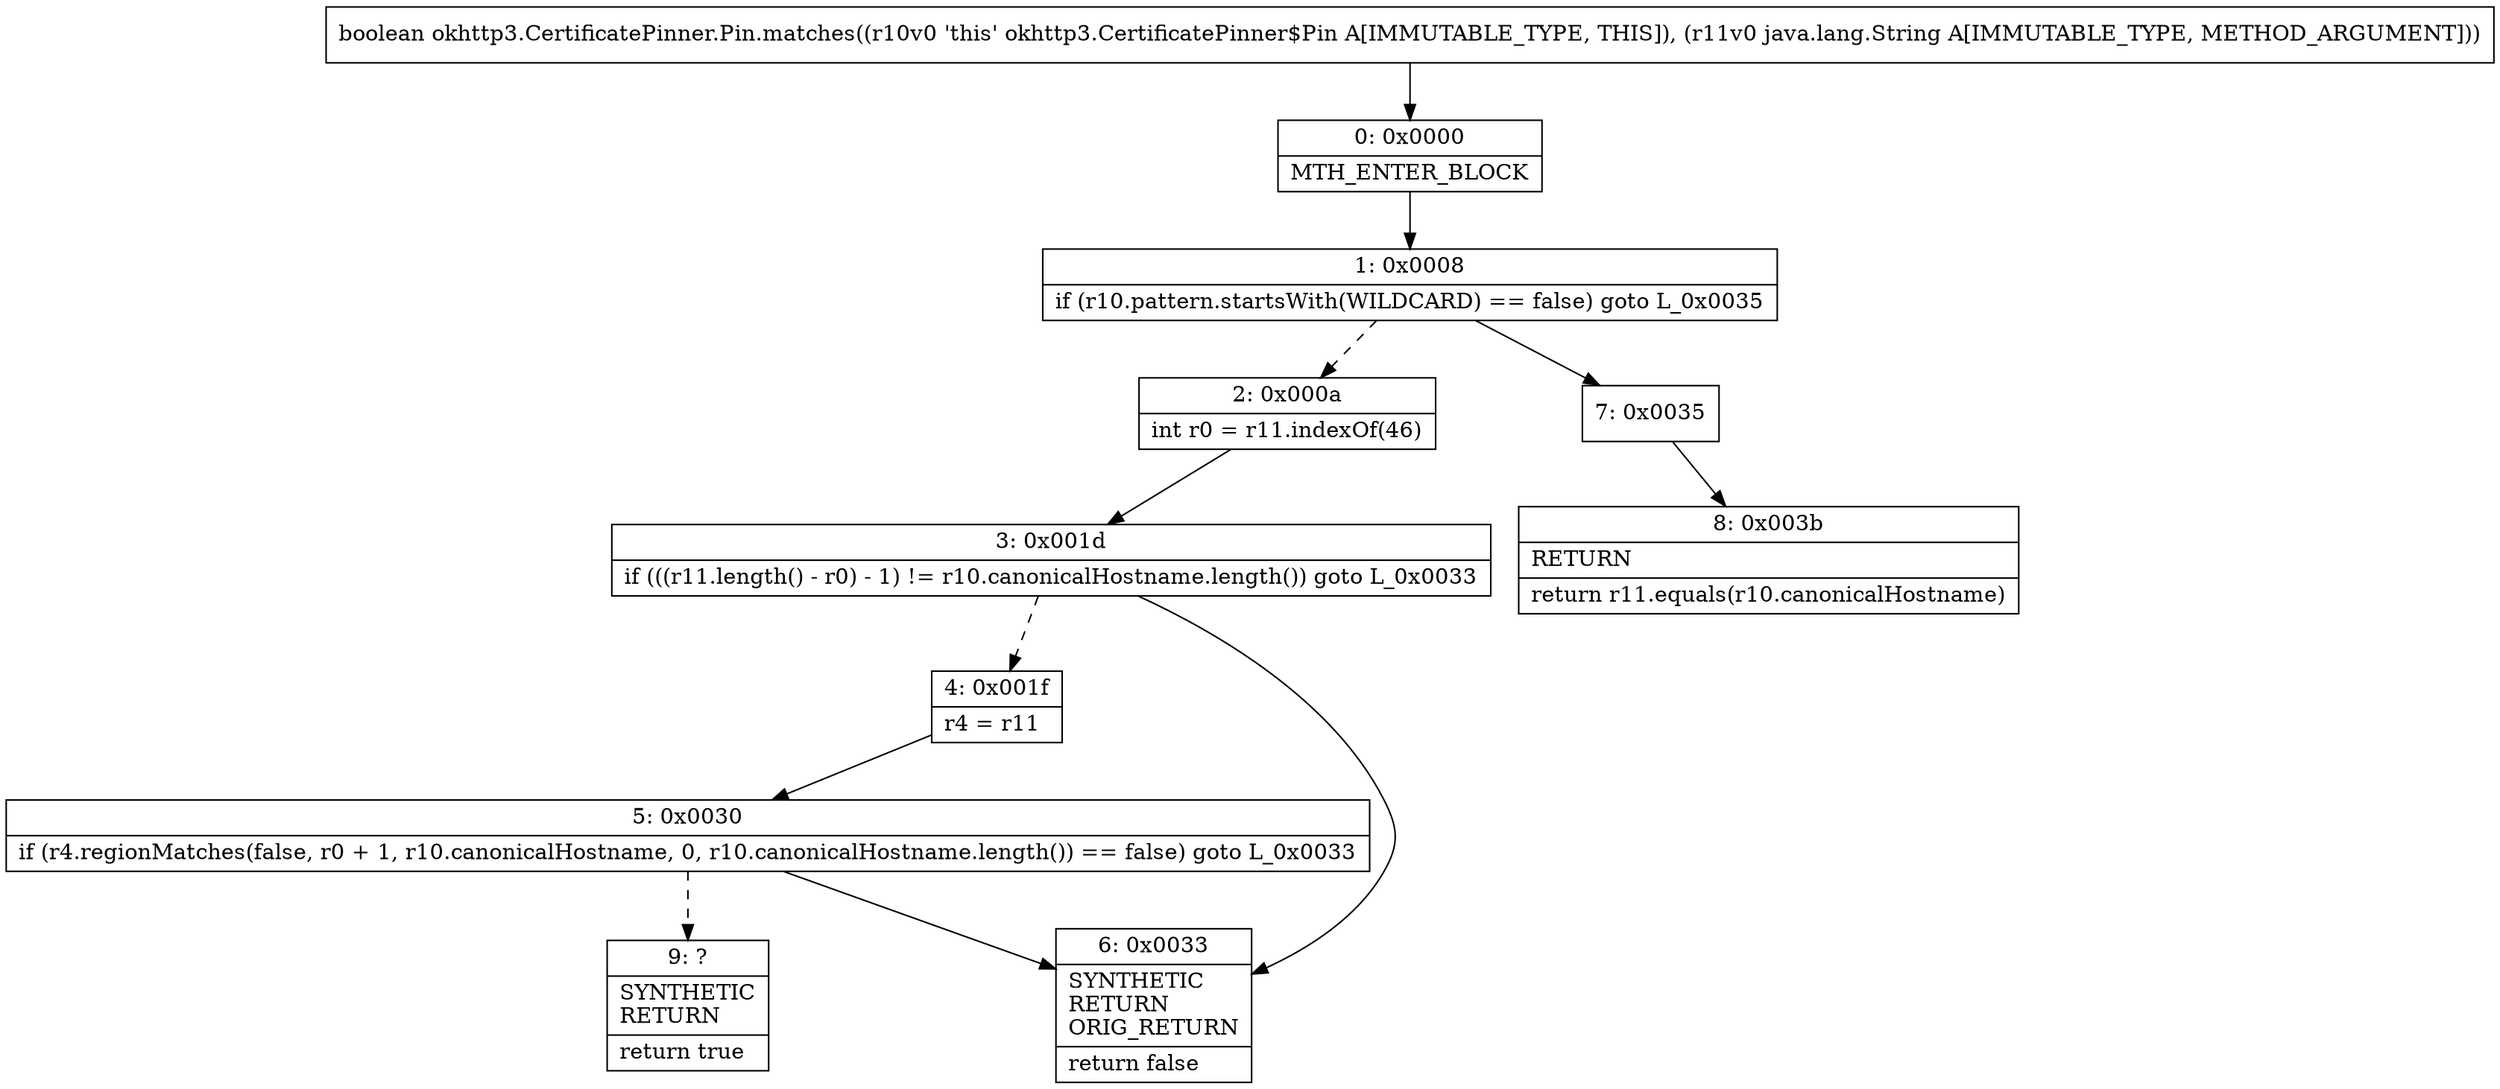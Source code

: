 digraph "CFG forokhttp3.CertificatePinner.Pin.matches(Ljava\/lang\/String;)Z" {
Node_0 [shape=record,label="{0\:\ 0x0000|MTH_ENTER_BLOCK\l}"];
Node_1 [shape=record,label="{1\:\ 0x0008|if (r10.pattern.startsWith(WILDCARD) == false) goto L_0x0035\l}"];
Node_2 [shape=record,label="{2\:\ 0x000a|int r0 = r11.indexOf(46)\l}"];
Node_3 [shape=record,label="{3\:\ 0x001d|if (((r11.length() \- r0) \- 1) != r10.canonicalHostname.length()) goto L_0x0033\l}"];
Node_4 [shape=record,label="{4\:\ 0x001f|r4 = r11\l}"];
Node_5 [shape=record,label="{5\:\ 0x0030|if (r4.regionMatches(false, r0 + 1, r10.canonicalHostname, 0, r10.canonicalHostname.length()) == false) goto L_0x0033\l}"];
Node_6 [shape=record,label="{6\:\ 0x0033|SYNTHETIC\lRETURN\lORIG_RETURN\l|return false\l}"];
Node_7 [shape=record,label="{7\:\ 0x0035}"];
Node_8 [shape=record,label="{8\:\ 0x003b|RETURN\l|return r11.equals(r10.canonicalHostname)\l}"];
Node_9 [shape=record,label="{9\:\ ?|SYNTHETIC\lRETURN\l|return true\l}"];
MethodNode[shape=record,label="{boolean okhttp3.CertificatePinner.Pin.matches((r10v0 'this' okhttp3.CertificatePinner$Pin A[IMMUTABLE_TYPE, THIS]), (r11v0 java.lang.String A[IMMUTABLE_TYPE, METHOD_ARGUMENT])) }"];
MethodNode -> Node_0;
Node_0 -> Node_1;
Node_1 -> Node_2[style=dashed];
Node_1 -> Node_7;
Node_2 -> Node_3;
Node_3 -> Node_4[style=dashed];
Node_3 -> Node_6;
Node_4 -> Node_5;
Node_5 -> Node_6;
Node_5 -> Node_9[style=dashed];
Node_7 -> Node_8;
}

